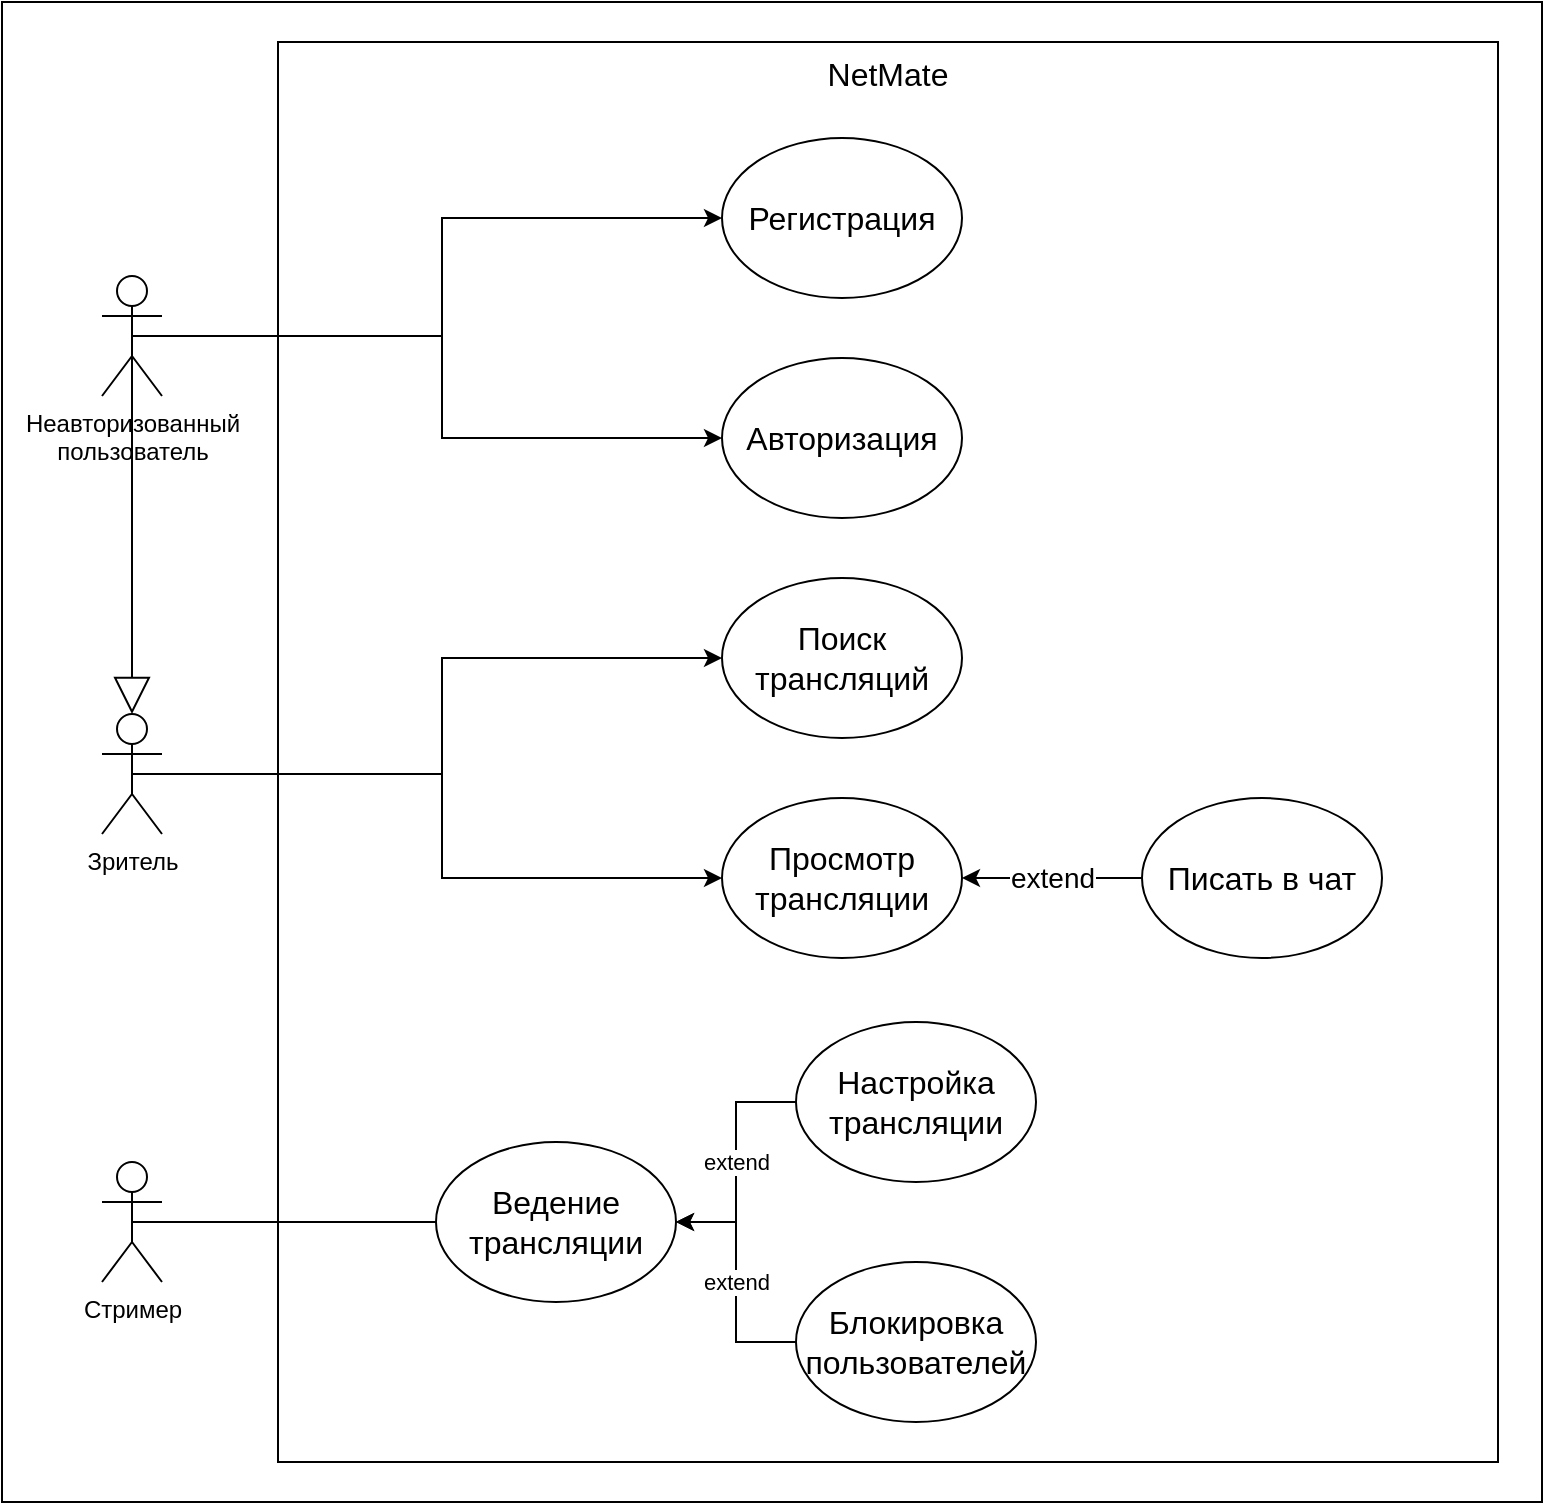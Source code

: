 <mxfile version="24.4.9" type="device">
  <diagram name="Страница — 1" id="zhSPEE8QUuminEkkHsBI">
    <mxGraphModel dx="1646" dy="921" grid="1" gridSize="10" guides="1" tooltips="1" connect="1" arrows="1" fold="1" page="1" pageScale="1" pageWidth="827" pageHeight="1169" math="0" shadow="0">
      <root>
        <mxCell id="0" />
        <mxCell id="1" parent="0" />
        <mxCell id="wsoTdYjOOG8m2r602QKF-1" value="" style="rounded=0;whiteSpace=wrap;html=1;" parent="1" vertex="1">
          <mxGeometry x="10" y="70" width="770" height="750" as="geometry" />
        </mxCell>
        <mxCell id="-fM8ci7U5-hMbF4uqANQ-24" value="&lt;span style=&quot;font-size: 16px;&quot;&gt;NetMate&lt;/span&gt;" style="rounded=0;whiteSpace=wrap;html=1;fillColor=none;horizontal=1;verticalAlign=top;" parent="1" vertex="1">
          <mxGeometry x="148" y="90" width="610" height="710" as="geometry" />
        </mxCell>
        <mxCell id="wFLAS6cA91xlgfbtRP3D-1" style="edgeStyle=orthogonalEdgeStyle;rounded=0;orthogonalLoop=1;jettySize=auto;html=1;exitX=0.5;exitY=0.5;exitDx=0;exitDy=0;exitPerimeter=0;entryX=0;entryY=0.5;entryDx=0;entryDy=0;" edge="1" parent="1" source="-fM8ci7U5-hMbF4uqANQ-1" target="-fM8ci7U5-hMbF4uqANQ-15">
          <mxGeometry relative="1" as="geometry" />
        </mxCell>
        <mxCell id="wFLAS6cA91xlgfbtRP3D-2" style="edgeStyle=orthogonalEdgeStyle;rounded=0;orthogonalLoop=1;jettySize=auto;html=1;exitX=0.5;exitY=0.5;exitDx=0;exitDy=0;exitPerimeter=0;entryX=0;entryY=0.5;entryDx=0;entryDy=0;" edge="1" parent="1" source="-fM8ci7U5-hMbF4uqANQ-1" target="kRn9OQxEe0u6Z5Pbxh_v-8">
          <mxGeometry relative="1" as="geometry" />
        </mxCell>
        <mxCell id="-fM8ci7U5-hMbF4uqANQ-1" value="Зритель" style="shape=umlActor;verticalLabelPosition=bottom;verticalAlign=top;html=1;outlineConnect=0;" parent="1" vertex="1">
          <mxGeometry x="60" y="426" width="30" height="60" as="geometry" />
        </mxCell>
        <mxCell id="-fM8ci7U5-hMbF4uqANQ-4" value="&lt;span style=&quot;font-size: 16px;&quot;&gt;Ведение трансляции&lt;/span&gt;" style="ellipse;whiteSpace=wrap;html=1;" parent="1" vertex="1">
          <mxGeometry x="227" y="640" width="120" height="80" as="geometry" />
        </mxCell>
        <mxCell id="-fM8ci7U5-hMbF4uqANQ-15" value="&lt;font style=&quot;font-size: 16px;&quot;&gt;Поиск трансляций&lt;/font&gt;" style="ellipse;whiteSpace=wrap;html=1;" parent="1" vertex="1">
          <mxGeometry x="370" y="358" width="120" height="80" as="geometry" />
        </mxCell>
        <mxCell id="-fM8ci7U5-hMbF4uqANQ-20" value="extend" style="edgeStyle=orthogonalEdgeStyle;rounded=0;orthogonalLoop=1;jettySize=auto;html=1;exitX=0;exitY=0.5;exitDx=0;exitDy=0;entryX=1;entryY=0.5;entryDx=0;entryDy=0;curved=0;startArrow=none;startFill=0;endArrow=classic;endFill=1;fontSize=14;" parent="1" source="kRn9OQxEe0u6Z5Pbxh_v-10" target="kRn9OQxEe0u6Z5Pbxh_v-8" edge="1">
          <mxGeometry x="-0.003" relative="1" as="geometry">
            <mxPoint x="430" y="718" as="sourcePoint" />
            <mxPoint as="offset" />
          </mxGeometry>
        </mxCell>
        <mxCell id="kRn9OQxEe0u6Z5Pbxh_v-13" value="extend" style="edgeStyle=orthogonalEdgeStyle;rounded=0;orthogonalLoop=1;jettySize=auto;html=1;exitX=0;exitY=0.5;exitDx=0;exitDy=0;entryX=1;entryY=0.5;entryDx=0;entryDy=0;curved=0;" parent="1" source="kRn9OQxEe0u6Z5Pbxh_v-4" target="-fM8ci7U5-hMbF4uqANQ-4" edge="1">
          <mxGeometry relative="1" as="geometry" />
        </mxCell>
        <mxCell id="kRn9OQxEe0u6Z5Pbxh_v-4" value="&lt;font style=&quot;font-size: 16px;&quot;&gt;Настройка трансляции&lt;/font&gt;" style="ellipse;whiteSpace=wrap;html=1;" parent="1" vertex="1">
          <mxGeometry x="407" y="580" width="120" height="80" as="geometry" />
        </mxCell>
        <mxCell id="kRn9OQxEe0u6Z5Pbxh_v-8" value="&lt;span style=&quot;font-size: 16px;&quot;&gt;Просмотр трансляции&lt;/span&gt;" style="ellipse;whiteSpace=wrap;html=1;" parent="1" vertex="1">
          <mxGeometry x="370" y="468" width="120" height="80" as="geometry" />
        </mxCell>
        <mxCell id="kRn9OQxEe0u6Z5Pbxh_v-10" value="&lt;font style=&quot;font-size: 16px;&quot;&gt;Писать в чат&lt;/font&gt;" style="ellipse;whiteSpace=wrap;html=1;" parent="1" vertex="1">
          <mxGeometry x="580" y="468" width="120" height="80" as="geometry" />
        </mxCell>
        <mxCell id="kRn9OQxEe0u6Z5Pbxh_v-16" value="extend" style="edgeStyle=orthogonalEdgeStyle;rounded=0;orthogonalLoop=1;jettySize=auto;html=1;exitX=0;exitY=0.5;exitDx=0;exitDy=0;entryX=1;entryY=0.5;entryDx=0;entryDy=0;curved=0;" parent="1" source="kRn9OQxEe0u6Z5Pbxh_v-15" target="-fM8ci7U5-hMbF4uqANQ-4" edge="1">
          <mxGeometry relative="1" as="geometry" />
        </mxCell>
        <mxCell id="kRn9OQxEe0u6Z5Pbxh_v-15" value="&lt;font style=&quot;font-size: 16px;&quot;&gt;Блокировка пользователей&lt;/font&gt;" style="ellipse;whiteSpace=wrap;html=1;" parent="1" vertex="1">
          <mxGeometry x="407" y="700" width="120" height="80" as="geometry" />
        </mxCell>
        <mxCell id="kRn9OQxEe0u6Z5Pbxh_v-17" value="&lt;span style=&quot;font-size: 16px;&quot;&gt;Авторизация&lt;/span&gt;" style="ellipse;whiteSpace=wrap;html=1;" parent="1" vertex="1">
          <mxGeometry x="370" y="248" width="120" height="80" as="geometry" />
        </mxCell>
        <mxCell id="kRn9OQxEe0u6Z5Pbxh_v-21" value="&lt;span style=&quot;font-size: 16px;&quot;&gt;Регистрация&lt;/span&gt;" style="ellipse;whiteSpace=wrap;html=1;" parent="1" vertex="1">
          <mxGeometry x="370" y="138" width="120" height="80" as="geometry" />
        </mxCell>
        <mxCell id="f4pVbA5-XPThxlIHD0b5-6" style="edgeStyle=orthogonalEdgeStyle;rounded=0;orthogonalLoop=1;jettySize=auto;html=1;exitX=0.5;exitY=0.5;exitDx=0;exitDy=0;exitPerimeter=0;entryX=0;entryY=0.5;entryDx=0;entryDy=0;endArrow=none;endFill=0;" parent="1" source="ZFv3tHoXCfHOBrr2b7sb-1" target="-fM8ci7U5-hMbF4uqANQ-4" edge="1">
          <mxGeometry relative="1" as="geometry" />
        </mxCell>
        <mxCell id="ZFv3tHoXCfHOBrr2b7sb-1" value="Стример" style="shape=umlActor;verticalLabelPosition=bottom;verticalAlign=top;html=1;outlineConnect=0;" parent="1" vertex="1">
          <mxGeometry x="60" y="650" width="30" height="60" as="geometry" />
        </mxCell>
        <mxCell id="wFLAS6cA91xlgfbtRP3D-3" style="edgeStyle=orthogonalEdgeStyle;rounded=0;orthogonalLoop=1;jettySize=auto;html=1;exitX=0.5;exitY=0.5;exitDx=0;exitDy=0;exitPerimeter=0;" edge="1" parent="1" source="f4pVbA5-XPThxlIHD0b5-3" target="kRn9OQxEe0u6Z5Pbxh_v-21">
          <mxGeometry relative="1" as="geometry" />
        </mxCell>
        <mxCell id="wFLAS6cA91xlgfbtRP3D-4" style="edgeStyle=orthogonalEdgeStyle;rounded=0;orthogonalLoop=1;jettySize=auto;html=1;exitX=0.5;exitY=0.5;exitDx=0;exitDy=0;exitPerimeter=0;entryX=0;entryY=0.5;entryDx=0;entryDy=0;" edge="1" parent="1" source="f4pVbA5-XPThxlIHD0b5-3" target="kRn9OQxEe0u6Z5Pbxh_v-17">
          <mxGeometry relative="1" as="geometry" />
        </mxCell>
        <mxCell id="f4pVbA5-XPThxlIHD0b5-3" value="Неавторизованный&lt;div&gt;пользователь&lt;/div&gt;" style="shape=umlActor;verticalLabelPosition=bottom;verticalAlign=top;html=1;outlineConnect=0;" parent="1" vertex="1">
          <mxGeometry x="60" y="207" width="30" height="60" as="geometry" />
        </mxCell>
        <mxCell id="fczmPAKl8_qNhZypd1XB-3" style="edgeStyle=orthogonalEdgeStyle;rounded=0;orthogonalLoop=1;jettySize=auto;html=1;exitX=0.5;exitY=0.5;exitDx=0;exitDy=0;exitPerimeter=0;entryX=0.5;entryY=0;entryDx=0;entryDy=0;entryPerimeter=0;endArrow=block;endFill=0;targetPerimeterSpacing=0;strokeWidth=1;endSize=16;" parent="1" source="f4pVbA5-XPThxlIHD0b5-3" target="-fM8ci7U5-hMbF4uqANQ-1" edge="1">
          <mxGeometry relative="1" as="geometry" />
        </mxCell>
      </root>
    </mxGraphModel>
  </diagram>
</mxfile>
